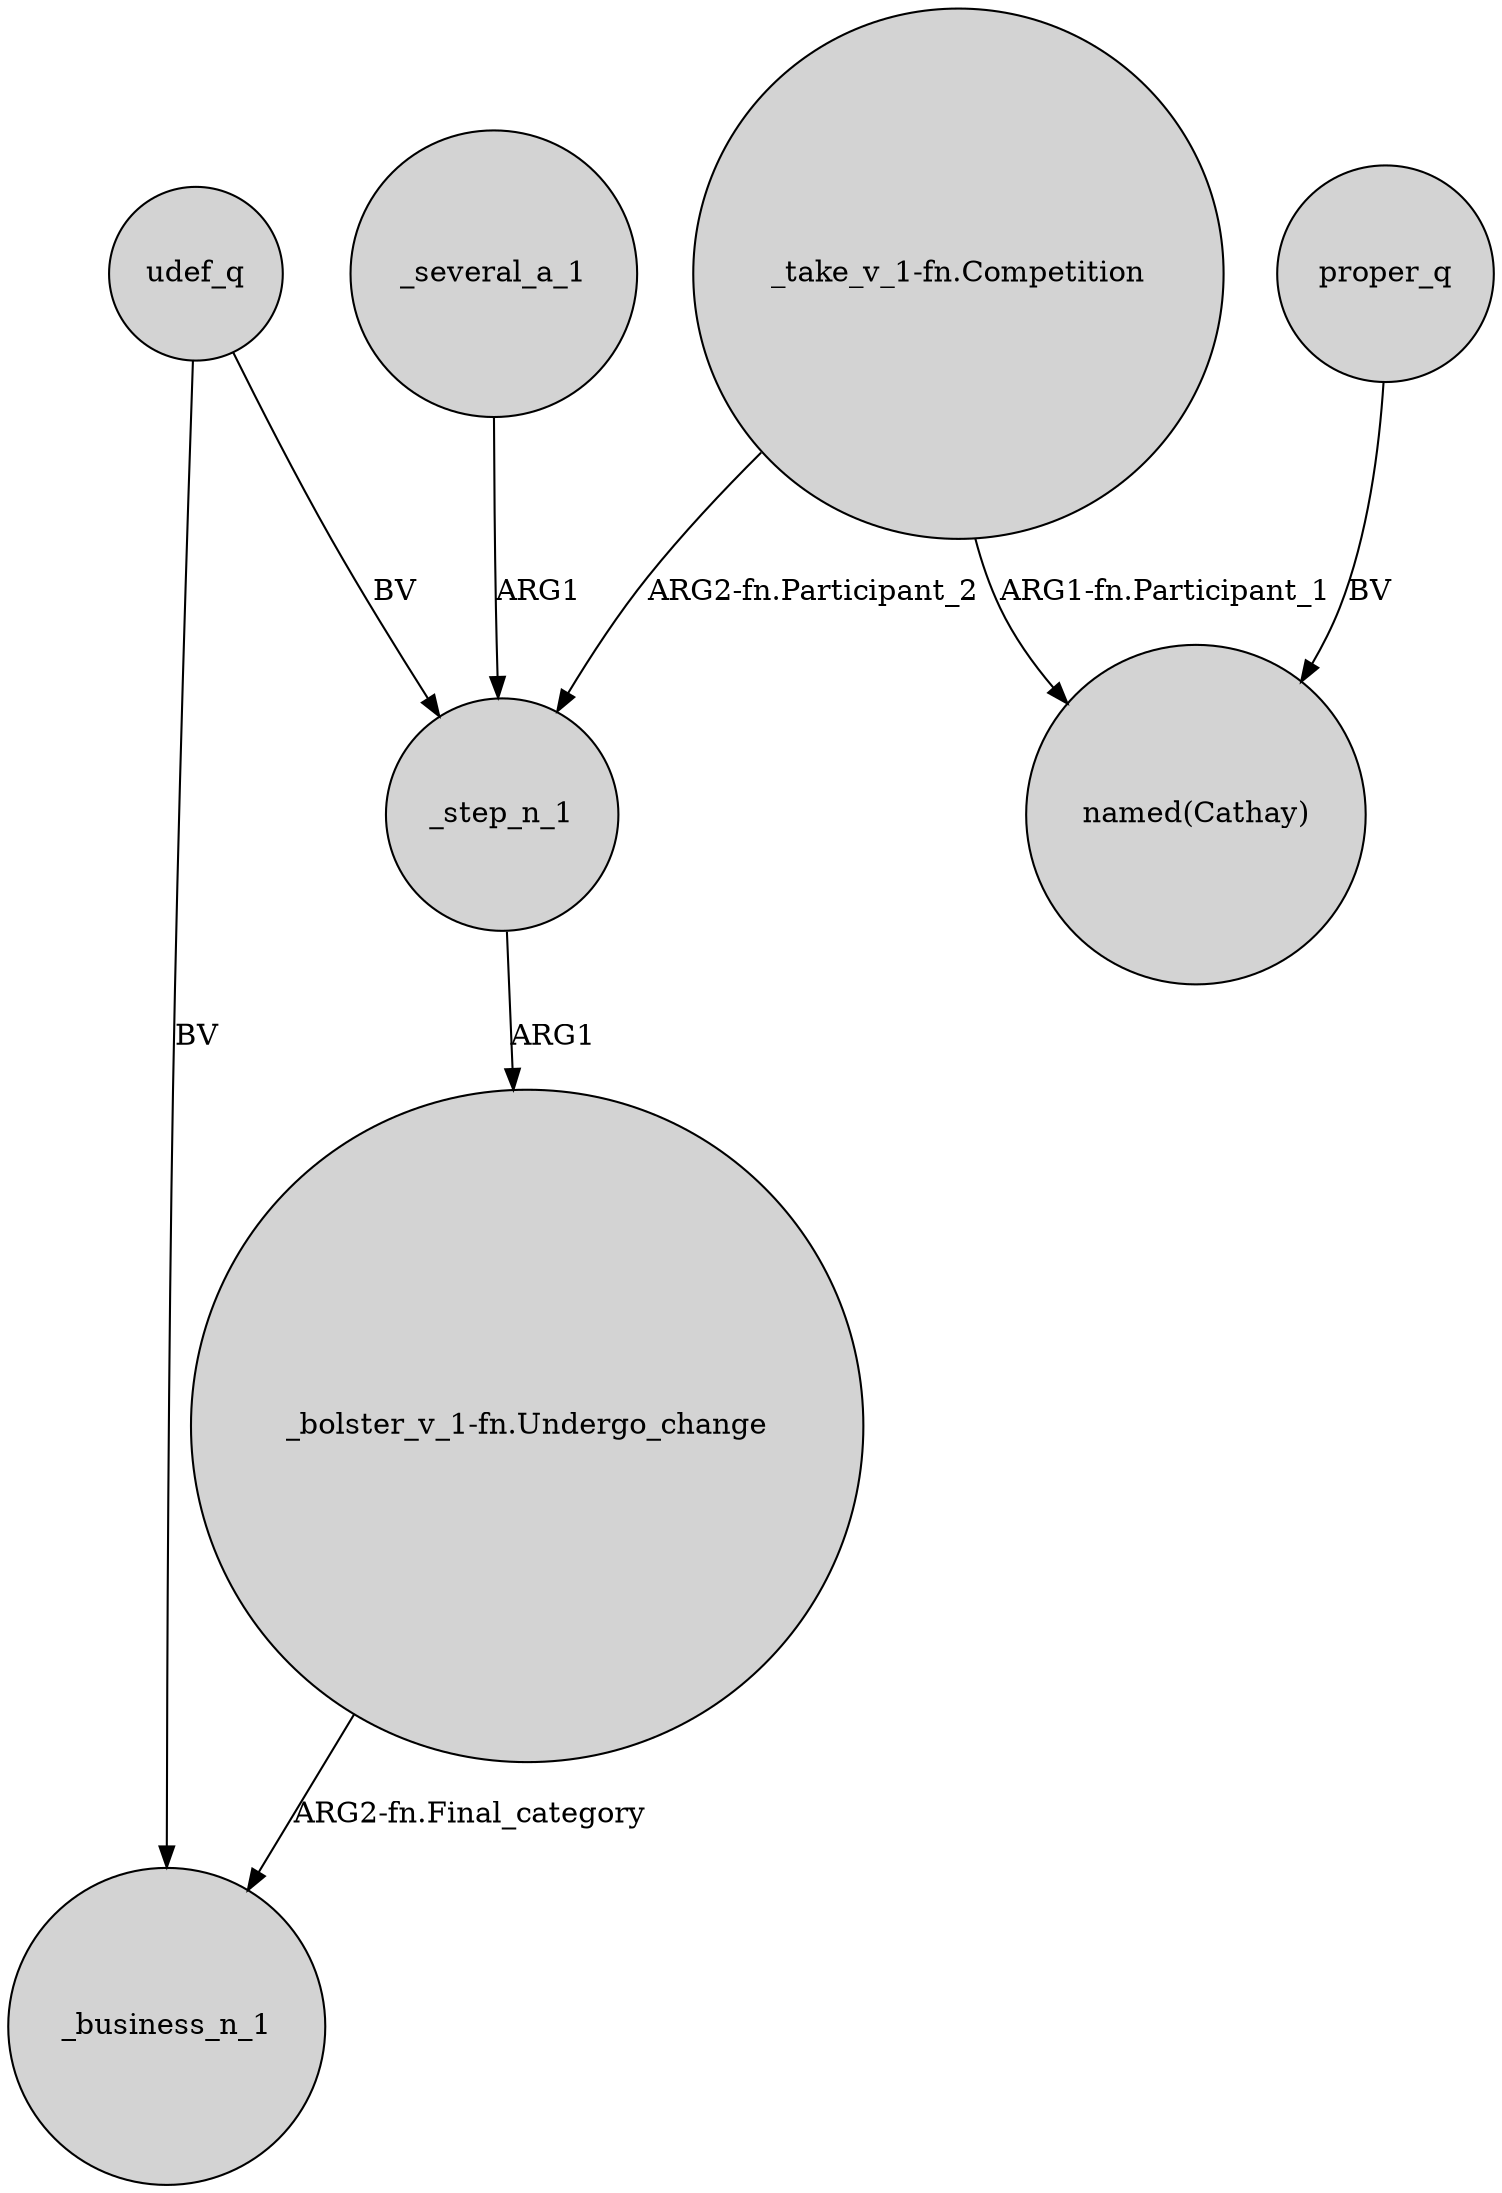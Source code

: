 digraph {
	node [shape=circle style=filled]
	"_bolster_v_1-fn.Undergo_change" -> _business_n_1 [label="ARG2-fn.Final_category"]
	"_take_v_1-fn.Competition" -> "named(Cathay)" [label="ARG1-fn.Participant_1"]
	udef_q -> _business_n_1 [label=BV]
	"_take_v_1-fn.Competition" -> _step_n_1 [label="ARG2-fn.Participant_2"]
	_step_n_1 -> "_bolster_v_1-fn.Undergo_change" [label=ARG1]
	proper_q -> "named(Cathay)" [label=BV]
	udef_q -> _step_n_1 [label=BV]
	_several_a_1 -> _step_n_1 [label=ARG1]
}
